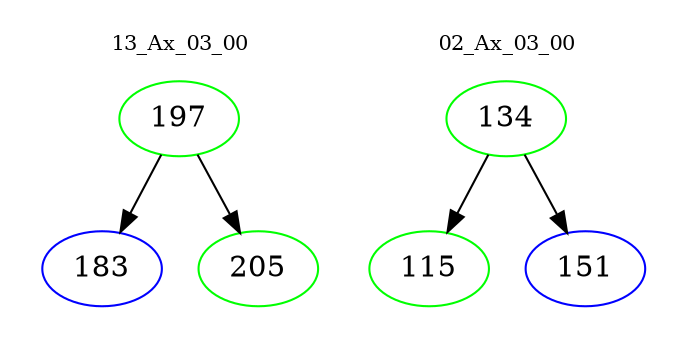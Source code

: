 digraph{
subgraph cluster_0 {
color = white
label = "13_Ax_03_00";
fontsize=10;
T0_197 [label="197", color="green"]
T0_197 -> T0_183 [color="black"]
T0_183 [label="183", color="blue"]
T0_197 -> T0_205 [color="black"]
T0_205 [label="205", color="green"]
}
subgraph cluster_1 {
color = white
label = "02_Ax_03_00";
fontsize=10;
T1_134 [label="134", color="green"]
T1_134 -> T1_115 [color="black"]
T1_115 [label="115", color="green"]
T1_134 -> T1_151 [color="black"]
T1_151 [label="151", color="blue"]
}
}
